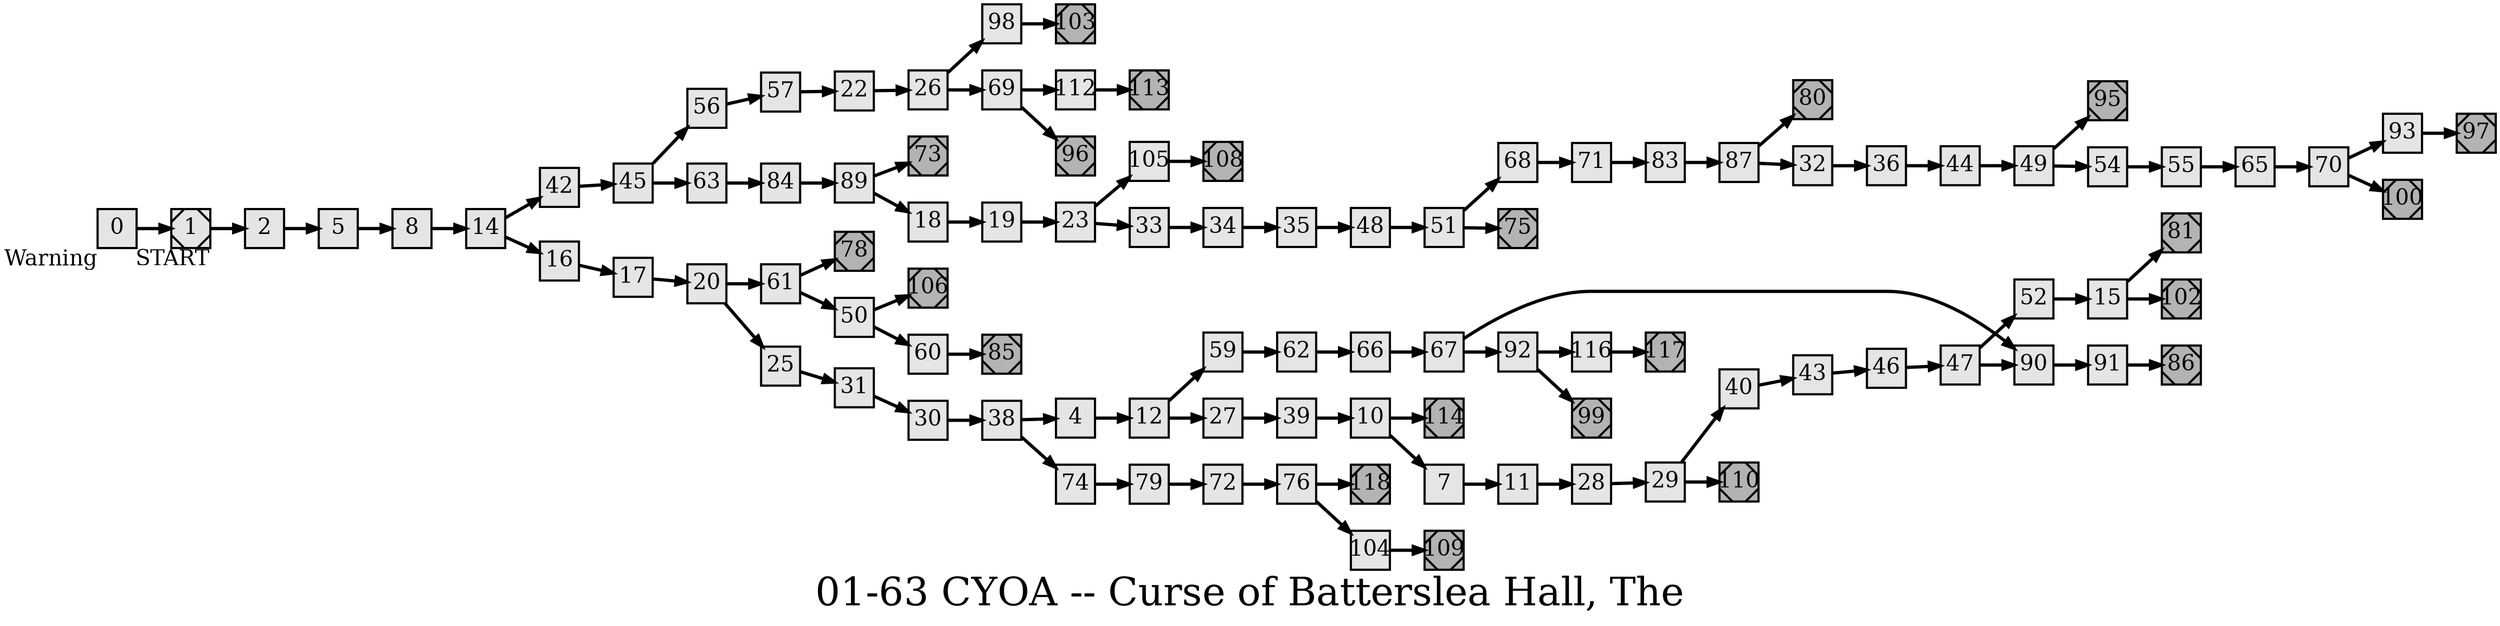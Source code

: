 digraph g{
  graph [ label="01-63 CYOA -- Curse of Batterslea Hall, The" rankdir=LR, ordering=out, fontsize=36, nodesep="0.35", ranksep="0.45"];
  node  [shape=rect, penwidth=2, fontsize=20, style=filled, fillcolor=grey90, margin="0,0", labelfloat=true, regular=true, fixedsize=true];
  edge  [labelfloat=true, penwidth=3, fontsize=12];
  // ---;
  // group  : Katz;
  // id     : 01-63;
  // gbid   : 542;
  // series : CYOA;
  // title  : Curse of Batterslea Hall, The;
  // author : Richard Brightfield;
  // credit:;
  // - name : Jeremy Douglass;
  // role : encoder;
  // date : 2018-05-18;
  // render:;
  // - name   : small;
  // styles : gvStyles.txt;
  // engine : dot;
  // comment: >;
  // Publisher: Bantam, 1984. ISBN: 0553239376.;
  // Publisher series no: 30. Book ID: 542. 118 pages.;
  
  // ---;
  
  // From | To | Label;
  
  0	[ xlabel="Warning" ];
  0 -> 1;
  1	[ xlabel="START", shape=Msquare, fontsize=20 ];
  1 -> 2;
  2 -> 5;
  4 -> 12;
  5 -> 8;
  7 -> 11;
  8 -> 14;
  10 -> 114;
  10 -> 7;
  11 -> 28;
  12 -> 59;
  12 -> 27;
  14 -> 42;
  14 -> 16;
  15 -> 81;
  15 -> 102;
  16 -> 17;
  17 -> 20;
  18 -> 19;
  19 -> 23;
  20 -> 61;
  20 -> 25;
  22 -> 26;
  23 -> 105;
  23 -> 33;
  25 -> 31;
  26 -> 98;
  26 -> 69;
  27 -> 39;
  28 -> 29;
  29 -> 40;
  29 -> 110;
  30 -> 38;
  31 -> 30;	// never seen a turn-back within a page spread before
  32 -> 36;
  33 -> 34;
  34 -> 35;
  35 -> 48;
  36 -> 44;
  38 -> 4;
  38 -> 74;
  39 -> 10;
  40 -> 43;
  42 -> 45;
  43 -> 46;
  44 -> 49;
  45 -> 56;
  45 -> 63;
  46 -> 47;
  47 -> 52;
  47 -> 90;
  48 -> 51;
  49 -> 95;
  49 -> 54;
  50 -> 106;
  50 -> 60;
  51 -> 68;
  51 -> 75;
  52 -> 15;
  54 -> 55;
  55 -> 65;
  56 -> 57;
  57 -> 22;
  59 -> 62;
  60 -> 85;
  61 -> 78;
  61 -> 50;
  62 -> 66;
  63 -> 84;
  65 -> 70;
  66 -> 67;
  67 -> 90;
  67 -> 92;
  68 -> 71;
  69 -> 112;
  69 -> 96;
  70 -> 93;
  70 -> 100;
  71 -> 83;
  72 -> 76;
  73	[ xlabel="E", shape=Msquare, fontsize=20, fillcolor=grey70, xlabel="" ];
  74 -> 79;
  75	[ xlabel="E", shape=Msquare, fontsize=20, fillcolor=grey70, xlabel="" ];
  76 -> 118;
  76 -> 104;
  78	[ xlabel="E", shape=Msquare, fontsize=20, fillcolor=grey70, xlabel="" ];
  79 -> 72;
  80	[ xlabel="E", shape=Msquare, fontsize=20, fillcolor=grey70, xlabel="" ];
  81	[ xlabel="E", shape=Msquare, fontsize=20, fillcolor=grey70, xlabel="" ];
  83 -> 87;
  84 -> 89;
  85	[ xlabel="E", shape=Msquare, fontsize=20, fillcolor=grey70, xlabel="" ];
  86	[ xlabel="E", shape=Msquare, fontsize=20, fillcolor=grey70, xlabel="" ];
  87 -> 80;
  87 -> 32;
  89 -> 73;
  89 -> 18;
  90 -> 91;
  91 -> 86;
  92 -> 116;
  92 -> 99;
  93 -> 97;
  95	[ xlabel="E", shape=Msquare, fontsize=20, fillcolor=grey70, xlabel="" ];
  96	[ xlabel="E", shape=Msquare, fontsize=20, fillcolor=grey70, xlabel="" ];
  97	[ xlabel="E", shape=Msquare, fontsize=20, fillcolor=grey70, xlabel="" ];
  98 -> 103;
  99	[ xlabel="E", shape=Msquare, fontsize=20, fillcolor=grey70, xlabel="" ];
  100	[ xlabel="E", shape=Msquare, fontsize=20, fillcolor=grey70, xlabel="" ];
  102	[ xlabel="E", shape=Msquare, fontsize=20, fillcolor=grey70, xlabel="" ];
  103	[ xlabel="E", shape=Msquare, fontsize=20, fillcolor=grey70, xlabel="" ];
  104 -> 109;
  105 -> 108;
  106	[ xlabel="E", shape=Msquare, fontsize=20, fillcolor=grey70, xlabel="" ];
  108	[ xlabel="E", shape=Msquare, fontsize=20, fillcolor=grey70, xlabel="" ];
  109	[ xlabel="E", shape=Msquare, fontsize=20, fillcolor=grey70, xlabel="" ];
  110	[ xlabel="E", shape=Msquare, fontsize=20, fillcolor=grey70, xlabel="" ];
  112 -> 113;
  113	[ xlabel="E", shape=Msquare, fontsize=20, fillcolor=grey70, xlabel="" ];
  114	[ xlabel="E", shape=Msquare, fontsize=20, fillcolor=grey70, xlabel="" ];
  116 -> 117;
  117	[ xlabel="E", shape=Msquare, fontsize=20, fillcolor=grey70, xlabel="" ];
  118	[ xlabel="E", shape=Msquare, fontsize=20, fillcolor=grey70, xlabel="" ];

}

